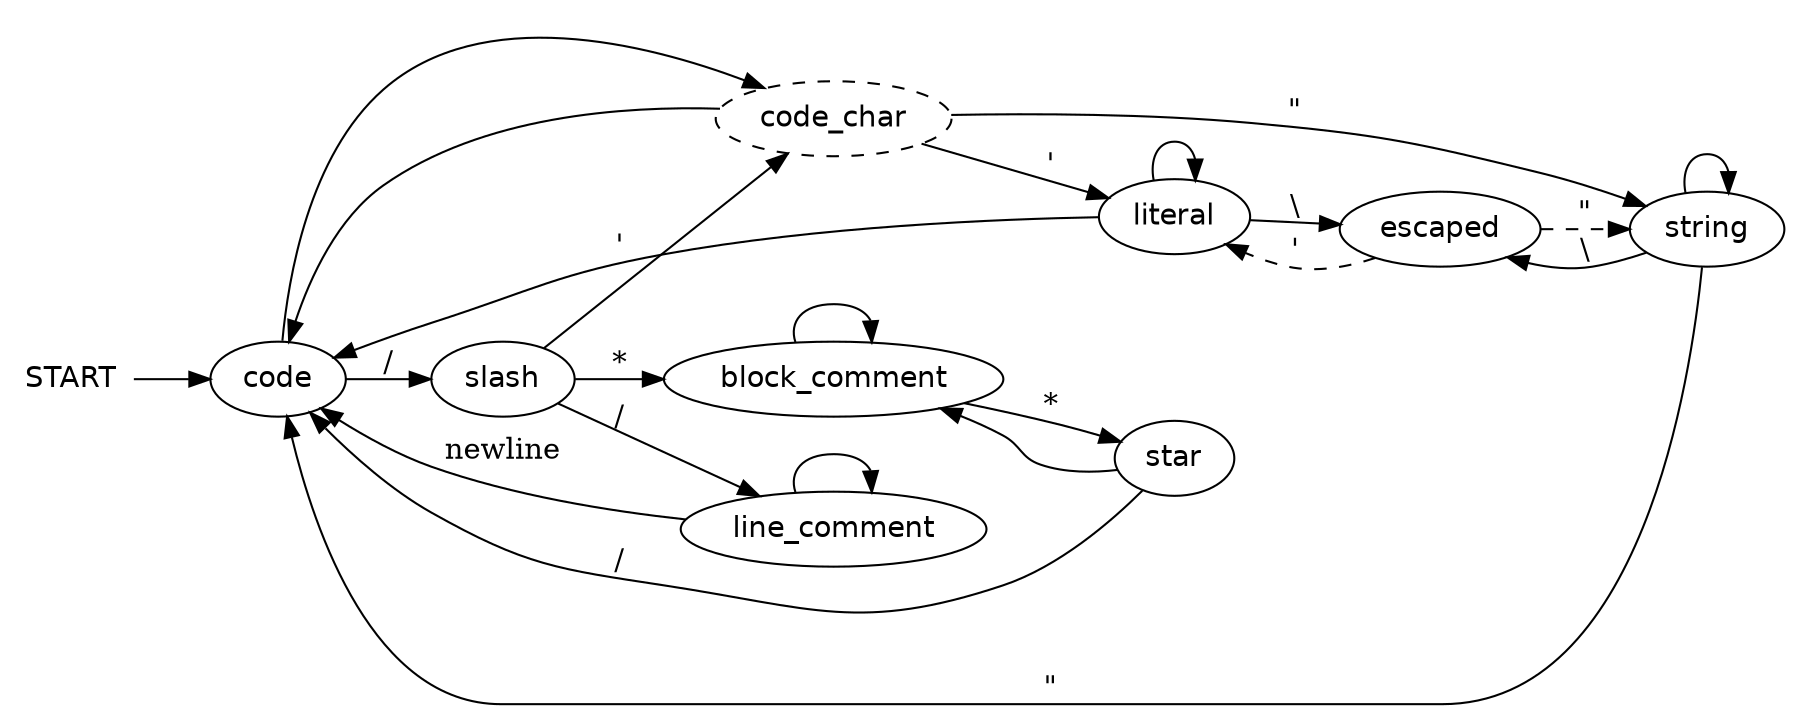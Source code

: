 // Generated with ChatGPT and then edited
// To visualize, use dot or past this diagram into
// https://dreampuf.github.io/GraphvizOnline/

digraph CCommentStripper {
  rankdir=LR;
  node [shape=oval, fontname="Helvetica"];

  START [shape=plaintext];
  code;
  code_char [style="dashed,rounded"];
  slash;
  string;
  escaped;
  literal;
  line_comment;
  block_comment;
  star;

  // Entry
  START -> code [label=""];

  // code
  code -> slash       [label="/"];
  code -> code_char [label="  "];

  // code_char
  code_char -> string [label="\""];
  code_char -> literal [label="\'"];
  code_char -> code [label=" "];

  // slash
  slash -> line_comment [label="/"];
  slash -> block_comment[label="*"];
  slash -> code_char

  // string
  string -> escaped     [label="\\"];
  string -> code        [label="\""];
  string -> string

  // escaped 
  escaped -> string  [label="\"", style="dashed"];
  escaped -> literal [label="'", style="dashed"];

  // literal
  literal -> escaped      [label="\\"];
  literal -> code         [label="\'"];
  literal -> literal

  // line comment
  line_comment -> code [label="newline"];
  line_comment -> line_comment

  // block comment
  block_comment -> star [label="*"];
  block_comment -> block_comment  [label="  "];

  // star (inside block comment)
  star -> code [label="/"];
  star -> block_comment  [label="  "];
}
